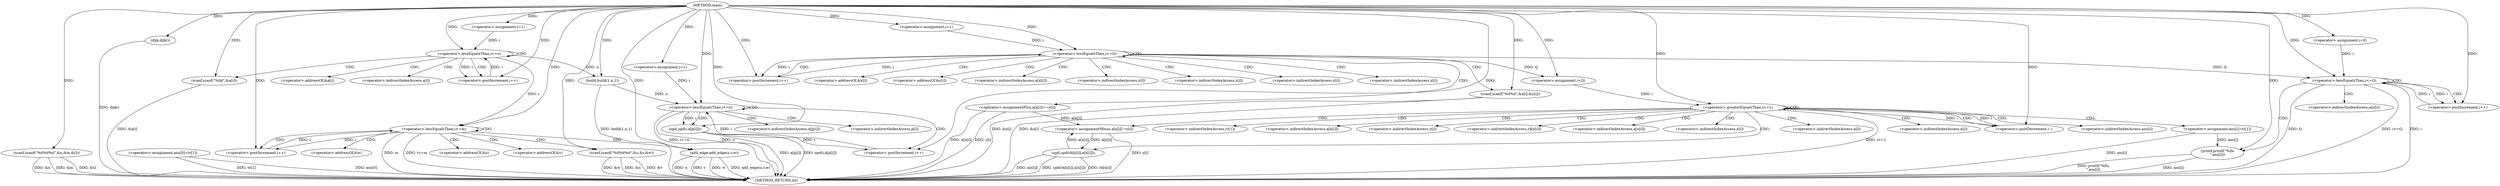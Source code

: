 digraph "main" {  
"1001101" [label = "(METHOD,main)" ]
"1001265" [label = "(METHOD_RETURN,int)" ]
"1001103" [label = "(scanf,scanf(\"%d%d%d\",&n,&m,&Q))" ]
"1001153" [label = "(dijk,dijk())" ]
"1001154" [label = "(build,build(1,n,1))" ]
"1001243" [label = "(<operator>.assignment,ans[0]=tr[1])" ]
"1001113" [label = "(<operator>.assignment,i=1)" ]
"1001116" [label = "(<operator>.lessEqualsThan,i<=n)" ]
"1001119" [label = "(<operator>.postIncrement,i++)" ]
"1001121" [label = "(scanf,scanf(\"%lld\",&a[i]))" ]
"1001135" [label = "(<operator>.lessEqualsThan,i<=m)" ]
"1001138" [label = "(<operator>.postIncrement,i++)" ]
"1001160" [label = "(<operator>.assignment,i=1)" ]
"1001163" [label = "(<operator>.lessEqualsThan,i<=Q)" ]
"1001166" [label = "(<operator>.postIncrement,i++)" ]
"1001190" [label = "(<operator>.assignment,i=1)" ]
"1001193" [label = "(<operator>.lessEqualsThan,i<=n)" ]
"1001196" [label = "(<operator>.postIncrement,i++)" ]
"1001198" [label = "(upd,upd(i,a[p[i]]))" ]
"1001207" [label = "(<operator>.assignment,i=Q)" ]
"1001210" [label = "(<operator>.greaterEqualsThan,i>=1)" ]
"1001213" [label = "(<operator>.postDecrement,i--)" ]
"1001252" [label = "(<operator>.assignment,i=0)" ]
"1001255" [label = "(<operator>.lessEqualsThan,i<=Q)" ]
"1001258" [label = "(<operator>.postIncrement,i++)" ]
"1001260" [label = "(printf,printf(\"%llu\n\",ans[i]))" ]
"1001141" [label = "(scanf,scanf(\"%d%d%d\",&u,&v,&w))" ]
"1001149" [label = "(add_edge,add_edge(u,v,w))" ]
"1001169" [label = "(scanf,scanf(\"%d%d\",&x[i],&y[i]))" ]
"1001179" [label = "(<operator>.assignmentPlus,a[x[i]]+=y[i])" ]
"1001216" [label = "(<operator>.assignment,ans[i]=tr[1])" ]
"1001223" [label = "(<operator>.assignmentMinus,a[x[i]]-=y[i])" ]
"1001232" [label = "(upd,upd(rk[x[i]],a[x[i]]))" ]
"1001123" [label = "(<operator>.addressOf,&a[i])" ]
"1001200" [label = "(<operator>.indirectIndexAccess,a[p[i]])" ]
"1001262" [label = "(<operator>.indirectIndexAccess,ans[i])" ]
"1001124" [label = "(<operator>.indirectIndexAccess,a[i])" ]
"1001143" [label = "(<operator>.addressOf,&u)" ]
"1001145" [label = "(<operator>.addressOf,&v)" ]
"1001147" [label = "(<operator>.addressOf,&w)" ]
"1001171" [label = "(<operator>.addressOf,&x[i])" ]
"1001175" [label = "(<operator>.addressOf,&y[i])" ]
"1001180" [label = "(<operator>.indirectIndexAccess,a[x[i]])" ]
"1001185" [label = "(<operator>.indirectIndexAccess,y[i])" ]
"1001202" [label = "(<operator>.indirectIndexAccess,p[i])" ]
"1001217" [label = "(<operator>.indirectIndexAccess,ans[i])" ]
"1001220" [label = "(<operator>.indirectIndexAccess,tr[1])" ]
"1001224" [label = "(<operator>.indirectIndexAccess,a[x[i]])" ]
"1001229" [label = "(<operator>.indirectIndexAccess,y[i])" ]
"1001233" [label = "(<operator>.indirectIndexAccess,rk[x[i]])" ]
"1001238" [label = "(<operator>.indirectIndexAccess,a[x[i]])" ]
"1001172" [label = "(<operator>.indirectIndexAccess,x[i])" ]
"1001176" [label = "(<operator>.indirectIndexAccess,y[i])" ]
"1001182" [label = "(<operator>.indirectIndexAccess,x[i])" ]
"1001226" [label = "(<operator>.indirectIndexAccess,x[i])" ]
"1001235" [label = "(<operator>.indirectIndexAccess,x[i])" ]
"1001240" [label = "(<operator>.indirectIndexAccess,x[i])" ]
  "1001103" -> "1001265"  [ label = "DDG: &n"] 
  "1001103" -> "1001265"  [ label = "DDG: &m"] 
  "1001103" -> "1001265"  [ label = "DDG: &Q"] 
  "1001135" -> "1001265"  [ label = "DDG: m"] 
  "1001135" -> "1001265"  [ label = "DDG: i<=m"] 
  "1001153" -> "1001265"  [ label = "DDG: dijk()"] 
  "1001154" -> "1001265"  [ label = "DDG: build(1,n,1)"] 
  "1001193" -> "1001265"  [ label = "DDG: n"] 
  "1001193" -> "1001265"  [ label = "DDG: i<=n"] 
  "1001210" -> "1001265"  [ label = "DDG: i>=1"] 
  "1001243" -> "1001265"  [ label = "DDG: ans[0]"] 
  "1001243" -> "1001265"  [ label = "DDG: tr[1]"] 
  "1001255" -> "1001265"  [ label = "DDG: i"] 
  "1001255" -> "1001265"  [ label = "DDG: Q"] 
  "1001255" -> "1001265"  [ label = "DDG: i<=Q"] 
  "1001260" -> "1001265"  [ label = "DDG: ans[i]"] 
  "1001260" -> "1001265"  [ label = "DDG: printf(\"%llu\n\",ans[i])"] 
  "1001216" -> "1001265"  [ label = "DDG: ans[i]"] 
  "1001223" -> "1001265"  [ label = "DDG: y[i]"] 
  "1001232" -> "1001265"  [ label = "DDG: rk[x[i]]"] 
  "1001232" -> "1001265"  [ label = "DDG: a[x[i]]"] 
  "1001232" -> "1001265"  [ label = "DDG: upd(rk[x[i]],a[x[i]])"] 
  "1001198" -> "1001265"  [ label = "DDG: a[p[i]]"] 
  "1001198" -> "1001265"  [ label = "DDG: upd(i,a[p[i]])"] 
  "1001169" -> "1001265"  [ label = "DDG: &x[i]"] 
  "1001169" -> "1001265"  [ label = "DDG: &y[i]"] 
  "1001179" -> "1001265"  [ label = "DDG: a[x[i]]"] 
  "1001179" -> "1001265"  [ label = "DDG: y[i]"] 
  "1001141" -> "1001265"  [ label = "DDG: &u"] 
  "1001141" -> "1001265"  [ label = "DDG: &v"] 
  "1001141" -> "1001265"  [ label = "DDG: &w"] 
  "1001149" -> "1001265"  [ label = "DDG: u"] 
  "1001149" -> "1001265"  [ label = "DDG: v"] 
  "1001149" -> "1001265"  [ label = "DDG: w"] 
  "1001149" -> "1001265"  [ label = "DDG: add_edge(u,v,w)"] 
  "1001121" -> "1001265"  [ label = "DDG: &a[i]"] 
  "1001101" -> "1001103"  [ label = "DDG: "] 
  "1001101" -> "1001153"  [ label = "DDG: "] 
  "1001101" -> "1001113"  [ label = "DDG: "] 
  "1001101" -> "1001121"  [ label = "DDG: "] 
  "1001101" -> "1001154"  [ label = "DDG: "] 
  "1001116" -> "1001154"  [ label = "DDG: n"] 
  "1001101" -> "1001160"  [ label = "DDG: "] 
  "1001101" -> "1001190"  [ label = "DDG: "] 
  "1001163" -> "1001207"  [ label = "DDG: Q"] 
  "1001101" -> "1001207"  [ label = "DDG: "] 
  "1001101" -> "1001252"  [ label = "DDG: "] 
  "1001113" -> "1001116"  [ label = "DDG: i"] 
  "1001119" -> "1001116"  [ label = "DDG: i"] 
  "1001101" -> "1001116"  [ label = "DDG: "] 
  "1001116" -> "1001119"  [ label = "DDG: i"] 
  "1001101" -> "1001119"  [ label = "DDG: "] 
  "1001116" -> "1001135"  [ label = "DDG: i"] 
  "1001138" -> "1001135"  [ label = "DDG: i"] 
  "1001101" -> "1001135"  [ label = "DDG: "] 
  "1001135" -> "1001138"  [ label = "DDG: i"] 
  "1001101" -> "1001138"  [ label = "DDG: "] 
  "1001101" -> "1001141"  [ label = "DDG: "] 
  "1001160" -> "1001163"  [ label = "DDG: i"] 
  "1001166" -> "1001163"  [ label = "DDG: i"] 
  "1001101" -> "1001163"  [ label = "DDG: "] 
  "1001163" -> "1001166"  [ label = "DDG: i"] 
  "1001101" -> "1001166"  [ label = "DDG: "] 
  "1001101" -> "1001169"  [ label = "DDG: "] 
  "1001190" -> "1001193"  [ label = "DDG: i"] 
  "1001196" -> "1001193"  [ label = "DDG: i"] 
  "1001101" -> "1001193"  [ label = "DDG: "] 
  "1001154" -> "1001193"  [ label = "DDG: n"] 
  "1001198" -> "1001196"  [ label = "DDG: i"] 
  "1001101" -> "1001196"  [ label = "DDG: "] 
  "1001193" -> "1001198"  [ label = "DDG: i"] 
  "1001101" -> "1001198"  [ label = "DDG: "] 
  "1001207" -> "1001210"  [ label = "DDG: i"] 
  "1001213" -> "1001210"  [ label = "DDG: i"] 
  "1001101" -> "1001210"  [ label = "DDG: "] 
  "1001210" -> "1001213"  [ label = "DDG: i"] 
  "1001101" -> "1001213"  [ label = "DDG: "] 
  "1001252" -> "1001255"  [ label = "DDG: i"] 
  "1001258" -> "1001255"  [ label = "DDG: i"] 
  "1001101" -> "1001255"  [ label = "DDG: "] 
  "1001163" -> "1001255"  [ label = "DDG: Q"] 
  "1001255" -> "1001258"  [ label = "DDG: i"] 
  "1001101" -> "1001258"  [ label = "DDG: "] 
  "1001101" -> "1001260"  [ label = "DDG: "] 
  "1001216" -> "1001260"  [ label = "DDG: ans[i]"] 
  "1001101" -> "1001149"  [ label = "DDG: "] 
  "1001232" -> "1001223"  [ label = "DDG: a[x[i]]"] 
  "1001179" -> "1001223"  [ label = "DDG: a[x[i]]"] 
  "1001223" -> "1001232"  [ label = "DDG: a[x[i]]"] 
  "1001116" -> "1001121"  [ label = "CDG: "] 
  "1001116" -> "1001124"  [ label = "CDG: "] 
  "1001116" -> "1001123"  [ label = "CDG: "] 
  "1001116" -> "1001116"  [ label = "CDG: "] 
  "1001116" -> "1001119"  [ label = "CDG: "] 
  "1001135" -> "1001141"  [ label = "CDG: "] 
  "1001135" -> "1001135"  [ label = "CDG: "] 
  "1001135" -> "1001138"  [ label = "CDG: "] 
  "1001135" -> "1001143"  [ label = "CDG: "] 
  "1001135" -> "1001145"  [ label = "CDG: "] 
  "1001135" -> "1001149"  [ label = "CDG: "] 
  "1001135" -> "1001147"  [ label = "CDG: "] 
  "1001163" -> "1001175"  [ label = "CDG: "] 
  "1001163" -> "1001172"  [ label = "CDG: "] 
  "1001163" -> "1001176"  [ label = "CDG: "] 
  "1001163" -> "1001169"  [ label = "CDG: "] 
  "1001163" -> "1001185"  [ label = "CDG: "] 
  "1001163" -> "1001166"  [ label = "CDG: "] 
  "1001163" -> "1001163"  [ label = "CDG: "] 
  "1001163" -> "1001179"  [ label = "CDG: "] 
  "1001163" -> "1001180"  [ label = "CDG: "] 
  "1001163" -> "1001171"  [ label = "CDG: "] 
  "1001163" -> "1001182"  [ label = "CDG: "] 
  "1001193" -> "1001198"  [ label = "CDG: "] 
  "1001193" -> "1001193"  [ label = "CDG: "] 
  "1001193" -> "1001196"  [ label = "CDG: "] 
  "1001193" -> "1001200"  [ label = "CDG: "] 
  "1001193" -> "1001202"  [ label = "CDG: "] 
  "1001210" -> "1001235"  [ label = "CDG: "] 
  "1001210" -> "1001229"  [ label = "CDG: "] 
  "1001210" -> "1001232"  [ label = "CDG: "] 
  "1001210" -> "1001224"  [ label = "CDG: "] 
  "1001210" -> "1001216"  [ label = "CDG: "] 
  "1001210" -> "1001217"  [ label = "CDG: "] 
  "1001210" -> "1001240"  [ label = "CDG: "] 
  "1001210" -> "1001220"  [ label = "CDG: "] 
  "1001210" -> "1001213"  [ label = "CDG: "] 
  "1001210" -> "1001226"  [ label = "CDG: "] 
  "1001210" -> "1001210"  [ label = "CDG: "] 
  "1001210" -> "1001223"  [ label = "CDG: "] 
  "1001210" -> "1001238"  [ label = "CDG: "] 
  "1001210" -> "1001233"  [ label = "CDG: "] 
  "1001255" -> "1001258"  [ label = "CDG: "] 
  "1001255" -> "1001255"  [ label = "CDG: "] 
  "1001255" -> "1001262"  [ label = "CDG: "] 
  "1001255" -> "1001260"  [ label = "CDG: "] 
}
